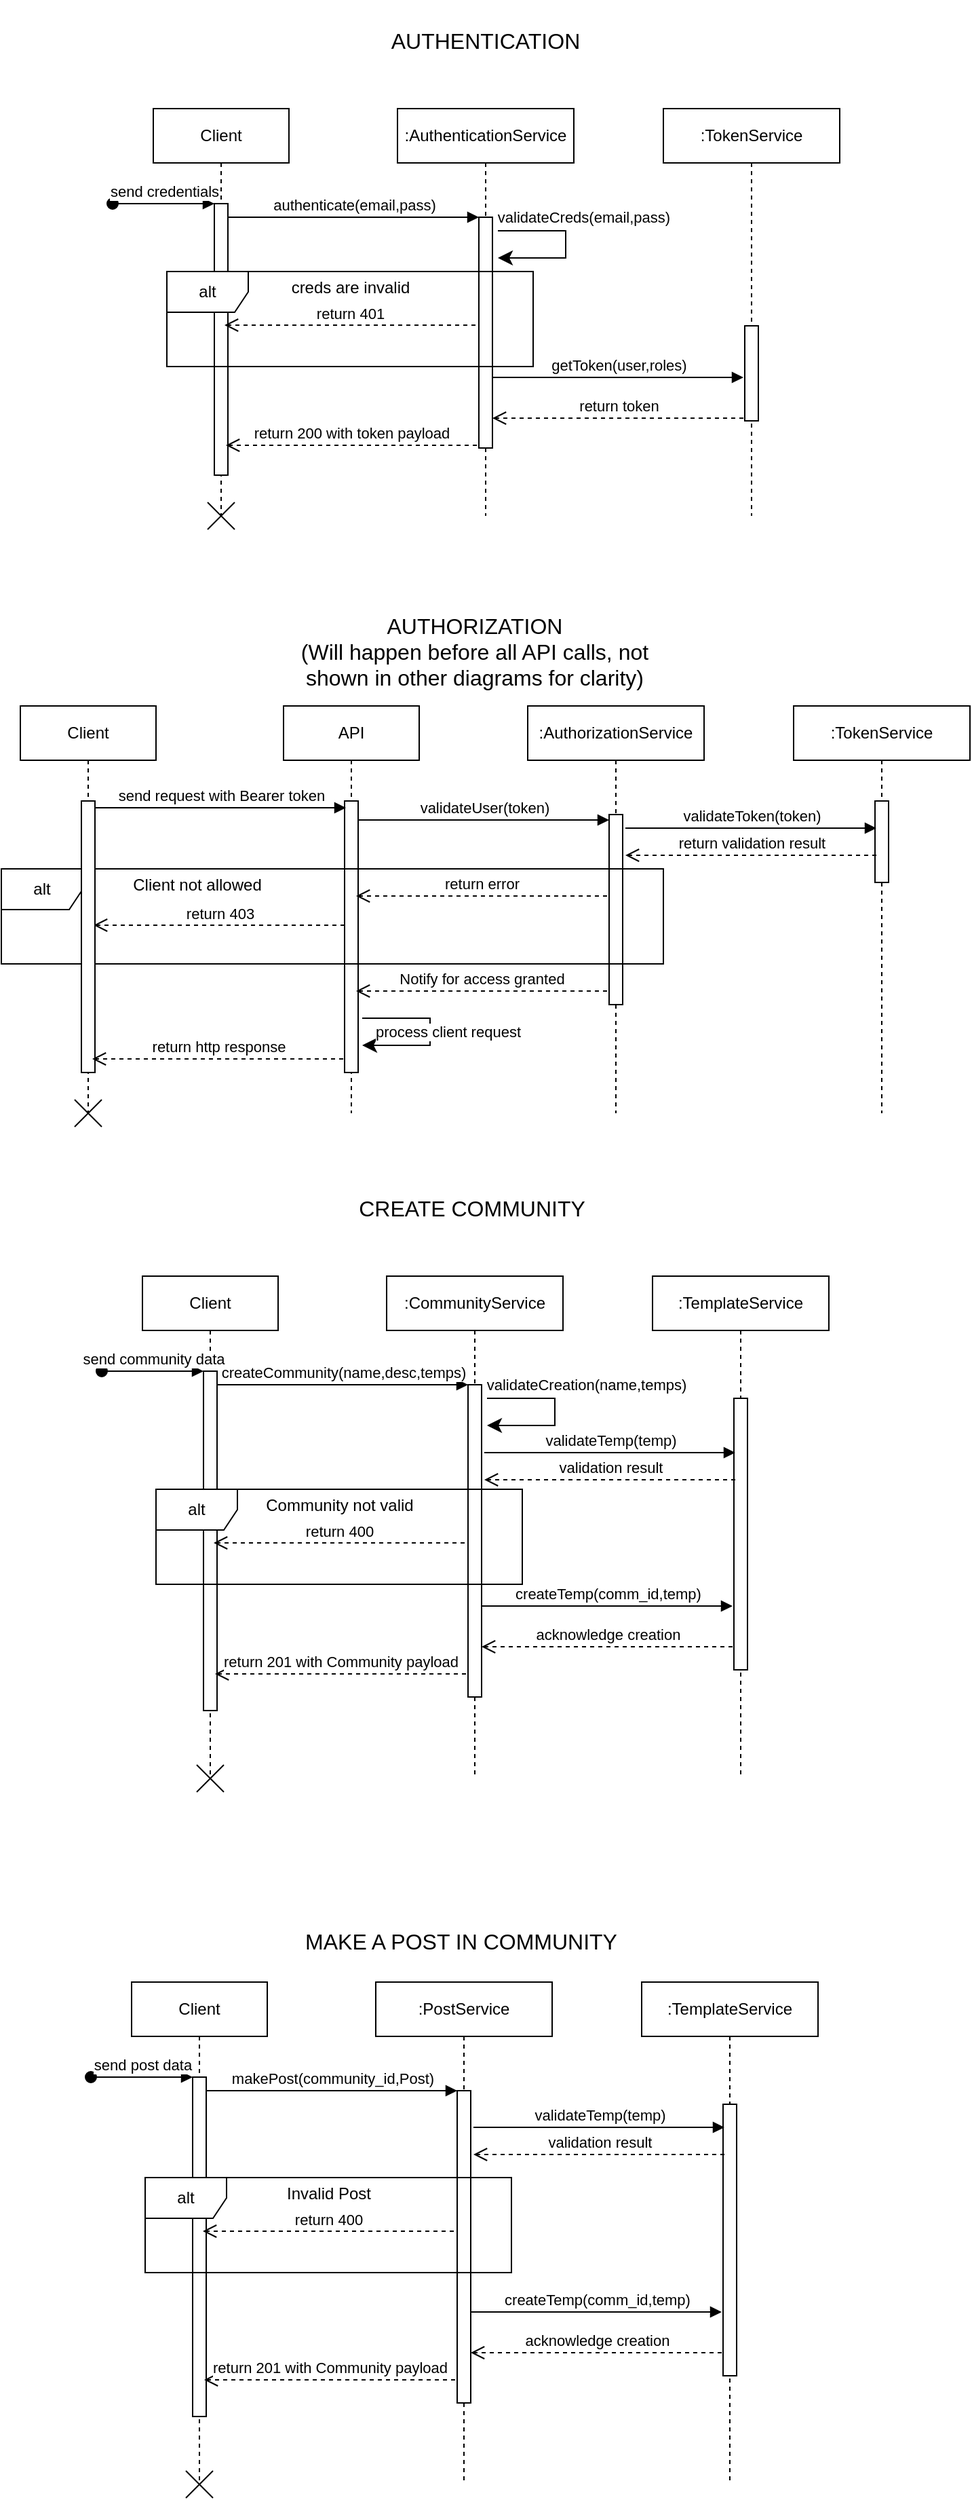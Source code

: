 <mxfile version="23.1.5" type="device">
  <diagram name="Page-1" id="2YBvvXClWsGukQMizWep">
    <mxGraphModel dx="1242" dy="796" grid="1" gridSize="10" guides="1" tooltips="1" connect="1" arrows="1" fold="1" page="0" pageScale="1" pageWidth="850" pageHeight="1100" math="0" shadow="0">
      <root>
        <mxCell id="0" />
        <mxCell id="1" parent="0" />
        <mxCell id="aM9ryv3xv72pqoxQDRHE-1" value="Client" style="shape=umlLifeline;perimeter=lifelinePerimeter;whiteSpace=wrap;html=1;container=0;dropTarget=0;collapsible=0;recursiveResize=0;outlineConnect=0;portConstraint=eastwest;newEdgeStyle={&quot;edgeStyle&quot;:&quot;elbowEdgeStyle&quot;,&quot;elbow&quot;:&quot;vertical&quot;,&quot;curved&quot;:0,&quot;rounded&quot;:0};" parent="1" vertex="1">
          <mxGeometry x="166" y="90" width="100" height="300" as="geometry" />
        </mxCell>
        <mxCell id="aM9ryv3xv72pqoxQDRHE-3" value="send credentials" style="html=1;verticalAlign=bottom;startArrow=oval;endArrow=block;startSize=8;edgeStyle=elbowEdgeStyle;elbow=vertical;curved=0;rounded=0;" parent="aM9ryv3xv72pqoxQDRHE-1" edge="1">
          <mxGeometry relative="1" as="geometry">
            <mxPoint x="-30" y="70" as="sourcePoint" />
            <mxPoint x="45" y="70" as="targetPoint" />
          </mxGeometry>
        </mxCell>
        <mxCell id="aM9ryv3xv72pqoxQDRHE-4" value="" style="html=1;points=[];perimeter=orthogonalPerimeter;outlineConnect=0;targetShapes=umlLifeline;portConstraint=eastwest;newEdgeStyle={&quot;edgeStyle&quot;:&quot;elbowEdgeStyle&quot;,&quot;elbow&quot;:&quot;vertical&quot;,&quot;curved&quot;:0,&quot;rounded&quot;:0};" parent="aM9ryv3xv72pqoxQDRHE-1" vertex="1">
          <mxGeometry x="45" y="70" width="10" height="200" as="geometry" />
        </mxCell>
        <mxCell id="aM9ryv3xv72pqoxQDRHE-5" value=":AuthenticationService" style="shape=umlLifeline;perimeter=lifelinePerimeter;whiteSpace=wrap;html=1;container=0;dropTarget=0;collapsible=0;recursiveResize=0;outlineConnect=0;portConstraint=eastwest;newEdgeStyle={&quot;edgeStyle&quot;:&quot;elbowEdgeStyle&quot;,&quot;elbow&quot;:&quot;vertical&quot;,&quot;curved&quot;:0,&quot;rounded&quot;:0};" parent="1" vertex="1">
          <mxGeometry x="346" y="90" width="130" height="300" as="geometry" />
        </mxCell>
        <mxCell id="aM9ryv3xv72pqoxQDRHE-6" value="" style="html=1;points=[];perimeter=orthogonalPerimeter;outlineConnect=0;targetShapes=umlLifeline;portConstraint=eastwest;newEdgeStyle={&quot;edgeStyle&quot;:&quot;elbowEdgeStyle&quot;,&quot;elbow&quot;:&quot;vertical&quot;,&quot;curved&quot;:0,&quot;rounded&quot;:0};" parent="aM9ryv3xv72pqoxQDRHE-5" vertex="1">
          <mxGeometry x="60" y="80" width="10" height="170" as="geometry" />
        </mxCell>
        <mxCell id="aM9ryv3xv72pqoxQDRHE-7" value="authenticate(email,pass)" style="html=1;verticalAlign=bottom;endArrow=block;edgeStyle=elbowEdgeStyle;elbow=vertical;curved=0;rounded=0;" parent="1" target="aM9ryv3xv72pqoxQDRHE-6" edge="1">
          <mxGeometry relative="1" as="geometry">
            <mxPoint x="221" y="170" as="sourcePoint" />
            <Array as="points">
              <mxPoint x="306" y="170" />
            </Array>
          </mxGeometry>
        </mxCell>
        <mxCell id="aM9ryv3xv72pqoxQDRHE-8" value="return 200 with token payload" style="html=1;verticalAlign=bottom;endArrow=open;dashed=1;endSize=8;edgeStyle=elbowEdgeStyle;elbow=vertical;curved=0;rounded=0;" parent="1" edge="1">
          <mxGeometry relative="1" as="geometry">
            <mxPoint x="219.5" y="338" as="targetPoint" />
            <Array as="points">
              <mxPoint x="314.5" y="338" />
            </Array>
            <mxPoint x="404.5" y="338" as="sourcePoint" />
          </mxGeometry>
        </mxCell>
        <mxCell id="ws0vJ-mkrt0Zws6MKuHi-1" value="AUTHENTICATION" style="text;html=1;align=center;verticalAlign=middle;whiteSpace=wrap;rounded=0;fontSize=16;" parent="1" vertex="1">
          <mxGeometry x="276" y="10" width="270" height="60" as="geometry" />
        </mxCell>
        <mxCell id="ws0vJ-mkrt0Zws6MKuHi-2" value=":TokenService" style="shape=umlLifeline;perimeter=lifelinePerimeter;whiteSpace=wrap;html=1;container=0;dropTarget=0;collapsible=0;recursiveResize=0;outlineConnect=0;portConstraint=eastwest;newEdgeStyle={&quot;edgeStyle&quot;:&quot;elbowEdgeStyle&quot;,&quot;elbow&quot;:&quot;vertical&quot;,&quot;curved&quot;:0,&quot;rounded&quot;:0};" parent="1" vertex="1">
          <mxGeometry x="542" y="90" width="130" height="300" as="geometry" />
        </mxCell>
        <mxCell id="ws0vJ-mkrt0Zws6MKuHi-3" value="" style="html=1;points=[];perimeter=orthogonalPerimeter;outlineConnect=0;targetShapes=umlLifeline;portConstraint=eastwest;newEdgeStyle={&quot;edgeStyle&quot;:&quot;elbowEdgeStyle&quot;,&quot;elbow&quot;:&quot;vertical&quot;,&quot;curved&quot;:0,&quot;rounded&quot;:0};" parent="ws0vJ-mkrt0Zws6MKuHi-2" vertex="1">
          <mxGeometry x="60" y="160" width="10" height="70" as="geometry" />
        </mxCell>
        <mxCell id="ws0vJ-mkrt0Zws6MKuHi-4" value="alt" style="shape=umlFrame;whiteSpace=wrap;html=1;pointerEvents=0;" parent="1" vertex="1">
          <mxGeometry x="176" y="210" width="270" height="70" as="geometry" />
        </mxCell>
        <mxCell id="ws0vJ-mkrt0Zws6MKuHi-5" value="creds are invalid" style="text;html=1;align=center;verticalAlign=middle;resizable=0;points=[];autosize=1;strokeColor=none;fillColor=none;" parent="1" vertex="1">
          <mxGeometry x="256" y="207" width="110" height="30" as="geometry" />
        </mxCell>
        <mxCell id="ws0vJ-mkrt0Zws6MKuHi-6" value="return 401" style="html=1;verticalAlign=bottom;endArrow=open;dashed=1;endSize=8;edgeStyle=elbowEdgeStyle;elbow=horizontal;curved=0;rounded=0;" parent="1" edge="1">
          <mxGeometry relative="1" as="geometry">
            <mxPoint x="218.5" y="249.5" as="targetPoint" />
            <Array as="points">
              <mxPoint x="313.5" y="249.5" />
            </Array>
            <mxPoint x="403.5" y="249.5" as="sourcePoint" />
          </mxGeometry>
        </mxCell>
        <mxCell id="ws0vJ-mkrt0Zws6MKuHi-7" value="getToken(user,roles)" style="html=1;verticalAlign=bottom;endArrow=block;edgeStyle=elbowEdgeStyle;elbow=vertical;curved=0;rounded=0;" parent="1" edge="1">
          <mxGeometry relative="1" as="geometry">
            <mxPoint x="416" y="288" as="sourcePoint" />
            <Array as="points">
              <mxPoint x="501" y="288" />
            </Array>
            <mxPoint x="601" y="288" as="targetPoint" />
          </mxGeometry>
        </mxCell>
        <mxCell id="ws0vJ-mkrt0Zws6MKuHi-8" value="return token" style="html=1;verticalAlign=bottom;endArrow=open;dashed=1;endSize=8;edgeStyle=elbowEdgeStyle;elbow=horizontal;curved=0;rounded=0;" parent="1" edge="1">
          <mxGeometry relative="1" as="geometry">
            <mxPoint x="416" y="318" as="targetPoint" />
            <Array as="points">
              <mxPoint x="511" y="318" />
            </Array>
            <mxPoint x="601" y="318" as="sourcePoint" />
          </mxGeometry>
        </mxCell>
        <mxCell id="ws0vJ-mkrt0Zws6MKuHi-9" value="CREATE COMMUNITY" style="text;html=1;align=center;verticalAlign=middle;whiteSpace=wrap;rounded=0;fontSize=16;" parent="1" vertex="1">
          <mxGeometry x="266" y="870" width="270" height="60" as="geometry" />
        </mxCell>
        <mxCell id="_7d6AcrbbmYD9ZGT0voy-1" value="" style="edgeStyle=segmentEdgeStyle;endArrow=classic;html=1;curved=0;rounded=0;endSize=8;startSize=8;" edge="1" parent="1">
          <mxGeometry width="50" height="50" relative="1" as="geometry">
            <mxPoint x="420" y="180" as="sourcePoint" />
            <mxPoint x="420" y="200" as="targetPoint" />
            <Array as="points">
              <mxPoint x="470" y="180" />
              <mxPoint x="470" y="200" />
            </Array>
          </mxGeometry>
        </mxCell>
        <mxCell id="_7d6AcrbbmYD9ZGT0voy-2" value="validateCreds(email,pass)" style="edgeLabel;html=1;align=center;verticalAlign=middle;resizable=0;points=[];" vertex="1" connectable="0" parent="_7d6AcrbbmYD9ZGT0voy-1">
          <mxGeometry x="-0.033" y="2" relative="1" as="geometry">
            <mxPoint x="11" y="-18" as="offset" />
          </mxGeometry>
        </mxCell>
        <mxCell id="_7d6AcrbbmYD9ZGT0voy-3" value="Client" style="shape=umlLifeline;perimeter=lifelinePerimeter;whiteSpace=wrap;html=1;container=0;dropTarget=0;collapsible=0;recursiveResize=0;outlineConnect=0;portConstraint=eastwest;newEdgeStyle={&quot;edgeStyle&quot;:&quot;elbowEdgeStyle&quot;,&quot;elbow&quot;:&quot;vertical&quot;,&quot;curved&quot;:0,&quot;rounded&quot;:0};" vertex="1" parent="1">
          <mxGeometry x="158" y="950" width="100" height="370" as="geometry" />
        </mxCell>
        <mxCell id="_7d6AcrbbmYD9ZGT0voy-4" value="send community data" style="html=1;verticalAlign=bottom;startArrow=oval;endArrow=block;startSize=8;edgeStyle=elbowEdgeStyle;elbow=vertical;curved=0;rounded=0;" edge="1" parent="_7d6AcrbbmYD9ZGT0voy-3">
          <mxGeometry relative="1" as="geometry">
            <mxPoint x="-30" y="70" as="sourcePoint" />
            <mxPoint x="45" y="70" as="targetPoint" />
          </mxGeometry>
        </mxCell>
        <mxCell id="_7d6AcrbbmYD9ZGT0voy-5" value="" style="html=1;points=[];perimeter=orthogonalPerimeter;outlineConnect=0;targetShapes=umlLifeline;portConstraint=eastwest;newEdgeStyle={&quot;edgeStyle&quot;:&quot;elbowEdgeStyle&quot;,&quot;elbow&quot;:&quot;vertical&quot;,&quot;curved&quot;:0,&quot;rounded&quot;:0};" vertex="1" parent="_7d6AcrbbmYD9ZGT0voy-3">
          <mxGeometry x="45" y="70" width="10" height="250" as="geometry" />
        </mxCell>
        <mxCell id="_7d6AcrbbmYD9ZGT0voy-6" value=":CommunityService" style="shape=umlLifeline;perimeter=lifelinePerimeter;whiteSpace=wrap;html=1;container=0;dropTarget=0;collapsible=0;recursiveResize=0;outlineConnect=0;portConstraint=eastwest;newEdgeStyle={&quot;edgeStyle&quot;:&quot;elbowEdgeStyle&quot;,&quot;elbow&quot;:&quot;vertical&quot;,&quot;curved&quot;:0,&quot;rounded&quot;:0};" vertex="1" parent="1">
          <mxGeometry x="338" y="950" width="130" height="370" as="geometry" />
        </mxCell>
        <mxCell id="_7d6AcrbbmYD9ZGT0voy-7" value="" style="html=1;points=[];perimeter=orthogonalPerimeter;outlineConnect=0;targetShapes=umlLifeline;portConstraint=eastwest;newEdgeStyle={&quot;edgeStyle&quot;:&quot;elbowEdgeStyle&quot;,&quot;elbow&quot;:&quot;vertical&quot;,&quot;curved&quot;:0,&quot;rounded&quot;:0};" vertex="1" parent="_7d6AcrbbmYD9ZGT0voy-6">
          <mxGeometry x="60" y="80" width="10" height="230" as="geometry" />
        </mxCell>
        <mxCell id="_7d6AcrbbmYD9ZGT0voy-8" value="createCommunity(name,desc,temps)" style="html=1;verticalAlign=bottom;endArrow=block;edgeStyle=elbowEdgeStyle;elbow=vertical;curved=0;rounded=0;" edge="1" parent="1" target="_7d6AcrbbmYD9ZGT0voy-7">
          <mxGeometry relative="1" as="geometry">
            <mxPoint x="213" y="1030" as="sourcePoint" />
            <Array as="points">
              <mxPoint x="298" y="1030" />
            </Array>
          </mxGeometry>
        </mxCell>
        <mxCell id="_7d6AcrbbmYD9ZGT0voy-9" value="return 201 with Community payload" style="html=1;verticalAlign=bottom;endArrow=open;dashed=1;endSize=8;edgeStyle=elbowEdgeStyle;elbow=vertical;curved=0;rounded=0;" edge="1" parent="1">
          <mxGeometry relative="1" as="geometry">
            <mxPoint x="211.5" y="1243" as="targetPoint" />
            <Array as="points">
              <mxPoint x="306.5" y="1243" />
            </Array>
            <mxPoint x="396.5" y="1243" as="sourcePoint" />
          </mxGeometry>
        </mxCell>
        <mxCell id="_7d6AcrbbmYD9ZGT0voy-10" value=":TemplateService" style="shape=umlLifeline;perimeter=lifelinePerimeter;whiteSpace=wrap;html=1;container=0;dropTarget=0;collapsible=0;recursiveResize=0;outlineConnect=0;portConstraint=eastwest;newEdgeStyle={&quot;edgeStyle&quot;:&quot;elbowEdgeStyle&quot;,&quot;elbow&quot;:&quot;vertical&quot;,&quot;curved&quot;:0,&quot;rounded&quot;:0};" vertex="1" parent="1">
          <mxGeometry x="534" y="950" width="130" height="370" as="geometry" />
        </mxCell>
        <mxCell id="_7d6AcrbbmYD9ZGT0voy-11" value="" style="html=1;points=[];perimeter=orthogonalPerimeter;outlineConnect=0;targetShapes=umlLifeline;portConstraint=eastwest;newEdgeStyle={&quot;edgeStyle&quot;:&quot;elbowEdgeStyle&quot;,&quot;elbow&quot;:&quot;vertical&quot;,&quot;curved&quot;:0,&quot;rounded&quot;:0};" vertex="1" parent="_7d6AcrbbmYD9ZGT0voy-10">
          <mxGeometry x="60" y="90" width="10" height="200" as="geometry" />
        </mxCell>
        <mxCell id="_7d6AcrbbmYD9ZGT0voy-12" value="alt" style="shape=umlFrame;whiteSpace=wrap;html=1;pointerEvents=0;" vertex="1" parent="1">
          <mxGeometry x="168" y="1107" width="270" height="70" as="geometry" />
        </mxCell>
        <mxCell id="_7d6AcrbbmYD9ZGT0voy-13" value="Community not valid" style="text;html=1;align=center;verticalAlign=middle;resizable=0;points=[];autosize=1;strokeColor=none;fillColor=none;" vertex="1" parent="1">
          <mxGeometry x="238" y="1104" width="130" height="30" as="geometry" />
        </mxCell>
        <mxCell id="_7d6AcrbbmYD9ZGT0voy-14" value="return 400" style="html=1;verticalAlign=bottom;endArrow=open;dashed=1;endSize=8;edgeStyle=elbowEdgeStyle;elbow=horizontal;curved=0;rounded=0;" edge="1" parent="1">
          <mxGeometry relative="1" as="geometry">
            <mxPoint x="210.5" y="1146.5" as="targetPoint" />
            <Array as="points">
              <mxPoint x="305.5" y="1146.5" />
            </Array>
            <mxPoint x="395.5" y="1146.5" as="sourcePoint" />
          </mxGeometry>
        </mxCell>
        <mxCell id="_7d6AcrbbmYD9ZGT0voy-15" value="createTemp(comm_id,temp)" style="html=1;verticalAlign=bottom;endArrow=block;edgeStyle=elbowEdgeStyle;elbow=vertical;curved=0;rounded=0;" edge="1" parent="1">
          <mxGeometry relative="1" as="geometry">
            <mxPoint x="408" y="1193" as="sourcePoint" />
            <Array as="points">
              <mxPoint x="493" y="1193" />
            </Array>
            <mxPoint x="593" y="1193" as="targetPoint" />
          </mxGeometry>
        </mxCell>
        <mxCell id="_7d6AcrbbmYD9ZGT0voy-16" value="acknowledge creation" style="html=1;verticalAlign=bottom;endArrow=open;dashed=1;endSize=8;edgeStyle=elbowEdgeStyle;elbow=horizontal;curved=0;rounded=0;" edge="1" parent="1">
          <mxGeometry relative="1" as="geometry">
            <mxPoint x="408" y="1223" as="targetPoint" />
            <Array as="points">
              <mxPoint x="503" y="1223" />
            </Array>
            <mxPoint x="593" y="1223" as="sourcePoint" />
          </mxGeometry>
        </mxCell>
        <mxCell id="_7d6AcrbbmYD9ZGT0voy-17" value="" style="edgeStyle=segmentEdgeStyle;endArrow=classic;html=1;curved=0;rounded=0;endSize=8;startSize=8;" edge="1" parent="1">
          <mxGeometry width="50" height="50" relative="1" as="geometry">
            <mxPoint x="412" y="1040" as="sourcePoint" />
            <mxPoint x="412" y="1060" as="targetPoint" />
            <Array as="points">
              <mxPoint x="462" y="1040" />
              <mxPoint x="462" y="1060" />
            </Array>
          </mxGeometry>
        </mxCell>
        <mxCell id="_7d6AcrbbmYD9ZGT0voy-18" value="validateCreation(name,temps)" style="edgeLabel;html=1;align=center;verticalAlign=middle;resizable=0;points=[];" vertex="1" connectable="0" parent="_7d6AcrbbmYD9ZGT0voy-17">
          <mxGeometry x="-0.033" y="2" relative="1" as="geometry">
            <mxPoint x="21" y="-18" as="offset" />
          </mxGeometry>
        </mxCell>
        <mxCell id="_7d6AcrbbmYD9ZGT0voy-19" value="validateTemp(temp)" style="html=1;verticalAlign=bottom;endArrow=block;edgeStyle=elbowEdgeStyle;elbow=vertical;curved=0;rounded=0;" edge="1" parent="1">
          <mxGeometry relative="1" as="geometry">
            <mxPoint x="410" y="1080" as="sourcePoint" />
            <Array as="points">
              <mxPoint x="495" y="1080" />
            </Array>
            <mxPoint x="595" y="1080" as="targetPoint" />
          </mxGeometry>
        </mxCell>
        <mxCell id="_7d6AcrbbmYD9ZGT0voy-20" value="validation result" style="html=1;verticalAlign=bottom;endArrow=open;dashed=1;endSize=8;edgeStyle=elbowEdgeStyle;elbow=horizontal;curved=0;rounded=0;" edge="1" parent="1">
          <mxGeometry relative="1" as="geometry">
            <mxPoint x="410" y="1100" as="targetPoint" />
            <Array as="points">
              <mxPoint x="505" y="1100" />
            </Array>
            <mxPoint x="595" y="1100" as="sourcePoint" />
          </mxGeometry>
        </mxCell>
        <mxCell id="_7d6AcrbbmYD9ZGT0voy-21" value="MAKE A POST IN COMMUNITY" style="text;html=1;align=center;verticalAlign=middle;whiteSpace=wrap;rounded=0;fontSize=16;" vertex="1" parent="1">
          <mxGeometry x="258" y="1410" width="270" height="60" as="geometry" />
        </mxCell>
        <mxCell id="_7d6AcrbbmYD9ZGT0voy-22" value="Client" style="shape=umlLifeline;perimeter=lifelinePerimeter;whiteSpace=wrap;html=1;container=0;dropTarget=0;collapsible=0;recursiveResize=0;outlineConnect=0;portConstraint=eastwest;newEdgeStyle={&quot;edgeStyle&quot;:&quot;elbowEdgeStyle&quot;,&quot;elbow&quot;:&quot;vertical&quot;,&quot;curved&quot;:0,&quot;rounded&quot;:0};" vertex="1" parent="1">
          <mxGeometry x="150" y="1470" width="100" height="370" as="geometry" />
        </mxCell>
        <mxCell id="_7d6AcrbbmYD9ZGT0voy-23" value="send post data" style="html=1;verticalAlign=bottom;startArrow=oval;endArrow=block;startSize=8;edgeStyle=elbowEdgeStyle;elbow=vertical;curved=0;rounded=0;" edge="1" parent="_7d6AcrbbmYD9ZGT0voy-22">
          <mxGeometry relative="1" as="geometry">
            <mxPoint x="-30" y="70" as="sourcePoint" />
            <mxPoint x="45" y="70" as="targetPoint" />
          </mxGeometry>
        </mxCell>
        <mxCell id="_7d6AcrbbmYD9ZGT0voy-24" value="" style="html=1;points=[];perimeter=orthogonalPerimeter;outlineConnect=0;targetShapes=umlLifeline;portConstraint=eastwest;newEdgeStyle={&quot;edgeStyle&quot;:&quot;elbowEdgeStyle&quot;,&quot;elbow&quot;:&quot;vertical&quot;,&quot;curved&quot;:0,&quot;rounded&quot;:0};" vertex="1" parent="_7d6AcrbbmYD9ZGT0voy-22">
          <mxGeometry x="45" y="70" width="10" height="250" as="geometry" />
        </mxCell>
        <mxCell id="_7d6AcrbbmYD9ZGT0voy-25" value=":PostService" style="shape=umlLifeline;perimeter=lifelinePerimeter;whiteSpace=wrap;html=1;container=0;dropTarget=0;collapsible=0;recursiveResize=0;outlineConnect=0;portConstraint=eastwest;newEdgeStyle={&quot;edgeStyle&quot;:&quot;elbowEdgeStyle&quot;,&quot;elbow&quot;:&quot;vertical&quot;,&quot;curved&quot;:0,&quot;rounded&quot;:0};" vertex="1" parent="1">
          <mxGeometry x="330" y="1470" width="130" height="370" as="geometry" />
        </mxCell>
        <mxCell id="_7d6AcrbbmYD9ZGT0voy-26" value="" style="html=1;points=[];perimeter=orthogonalPerimeter;outlineConnect=0;targetShapes=umlLifeline;portConstraint=eastwest;newEdgeStyle={&quot;edgeStyle&quot;:&quot;elbowEdgeStyle&quot;,&quot;elbow&quot;:&quot;vertical&quot;,&quot;curved&quot;:0,&quot;rounded&quot;:0};" vertex="1" parent="_7d6AcrbbmYD9ZGT0voy-25">
          <mxGeometry x="60" y="80" width="10" height="230" as="geometry" />
        </mxCell>
        <mxCell id="_7d6AcrbbmYD9ZGT0voy-27" value="makePost(community_id,Post)" style="html=1;verticalAlign=bottom;endArrow=block;edgeStyle=elbowEdgeStyle;elbow=vertical;curved=0;rounded=0;" edge="1" parent="1" target="_7d6AcrbbmYD9ZGT0voy-26">
          <mxGeometry relative="1" as="geometry">
            <mxPoint x="205" y="1550" as="sourcePoint" />
            <Array as="points">
              <mxPoint x="290" y="1550" />
            </Array>
          </mxGeometry>
        </mxCell>
        <mxCell id="_7d6AcrbbmYD9ZGT0voy-28" value="return 201 with Community payload" style="html=1;verticalAlign=bottom;endArrow=open;dashed=1;endSize=8;edgeStyle=elbowEdgeStyle;elbow=vertical;curved=0;rounded=0;" edge="1" parent="1">
          <mxGeometry relative="1" as="geometry">
            <mxPoint x="203.5" y="1763" as="targetPoint" />
            <Array as="points">
              <mxPoint x="298.5" y="1763" />
            </Array>
            <mxPoint x="388.5" y="1763" as="sourcePoint" />
          </mxGeometry>
        </mxCell>
        <mxCell id="_7d6AcrbbmYD9ZGT0voy-29" value=":TemplateService" style="shape=umlLifeline;perimeter=lifelinePerimeter;whiteSpace=wrap;html=1;container=0;dropTarget=0;collapsible=0;recursiveResize=0;outlineConnect=0;portConstraint=eastwest;newEdgeStyle={&quot;edgeStyle&quot;:&quot;elbowEdgeStyle&quot;,&quot;elbow&quot;:&quot;vertical&quot;,&quot;curved&quot;:0,&quot;rounded&quot;:0};" vertex="1" parent="1">
          <mxGeometry x="526" y="1470" width="130" height="370" as="geometry" />
        </mxCell>
        <mxCell id="_7d6AcrbbmYD9ZGT0voy-30" value="" style="html=1;points=[];perimeter=orthogonalPerimeter;outlineConnect=0;targetShapes=umlLifeline;portConstraint=eastwest;newEdgeStyle={&quot;edgeStyle&quot;:&quot;elbowEdgeStyle&quot;,&quot;elbow&quot;:&quot;vertical&quot;,&quot;curved&quot;:0,&quot;rounded&quot;:0};" vertex="1" parent="_7d6AcrbbmYD9ZGT0voy-29">
          <mxGeometry x="60" y="90" width="10" height="200" as="geometry" />
        </mxCell>
        <mxCell id="_7d6AcrbbmYD9ZGT0voy-31" value="alt" style="shape=umlFrame;whiteSpace=wrap;html=1;pointerEvents=0;" vertex="1" parent="1">
          <mxGeometry x="160" y="1614" width="270" height="70" as="geometry" />
        </mxCell>
        <mxCell id="_7d6AcrbbmYD9ZGT0voy-32" value="Invalid Post" style="text;html=1;align=center;verticalAlign=middle;resizable=0;points=[];autosize=1;strokeColor=none;fillColor=none;" vertex="1" parent="1">
          <mxGeometry x="250" y="1611" width="90" height="30" as="geometry" />
        </mxCell>
        <mxCell id="_7d6AcrbbmYD9ZGT0voy-33" value="return 400" style="html=1;verticalAlign=bottom;endArrow=open;dashed=1;endSize=8;edgeStyle=elbowEdgeStyle;elbow=horizontal;curved=0;rounded=0;" edge="1" parent="1">
          <mxGeometry relative="1" as="geometry">
            <mxPoint x="202.5" y="1653.5" as="targetPoint" />
            <Array as="points">
              <mxPoint x="297.5" y="1653.5" />
            </Array>
            <mxPoint x="387.5" y="1653.5" as="sourcePoint" />
          </mxGeometry>
        </mxCell>
        <mxCell id="_7d6AcrbbmYD9ZGT0voy-34" value="createTemp(comm_id,temp)" style="html=1;verticalAlign=bottom;endArrow=block;edgeStyle=elbowEdgeStyle;elbow=vertical;curved=0;rounded=0;" edge="1" parent="1">
          <mxGeometry relative="1" as="geometry">
            <mxPoint x="400" y="1713" as="sourcePoint" />
            <Array as="points">
              <mxPoint x="485" y="1713" />
            </Array>
            <mxPoint x="585" y="1713" as="targetPoint" />
          </mxGeometry>
        </mxCell>
        <mxCell id="_7d6AcrbbmYD9ZGT0voy-35" value="acknowledge creation" style="html=1;verticalAlign=bottom;endArrow=open;dashed=1;endSize=8;edgeStyle=elbowEdgeStyle;elbow=horizontal;curved=0;rounded=0;" edge="1" parent="1">
          <mxGeometry relative="1" as="geometry">
            <mxPoint x="400" y="1743" as="targetPoint" />
            <Array as="points">
              <mxPoint x="495" y="1743" />
            </Array>
            <mxPoint x="585" y="1743" as="sourcePoint" />
          </mxGeometry>
        </mxCell>
        <mxCell id="_7d6AcrbbmYD9ZGT0voy-38" value="validateTemp(temp)" style="html=1;verticalAlign=bottom;endArrow=block;edgeStyle=elbowEdgeStyle;elbow=vertical;curved=0;rounded=0;" edge="1" parent="1">
          <mxGeometry relative="1" as="geometry">
            <mxPoint x="402" y="1577" as="sourcePoint" />
            <Array as="points">
              <mxPoint x="487" y="1577" />
            </Array>
            <mxPoint x="587" y="1577" as="targetPoint" />
          </mxGeometry>
        </mxCell>
        <mxCell id="_7d6AcrbbmYD9ZGT0voy-39" value="validation result" style="html=1;verticalAlign=bottom;endArrow=open;dashed=1;endSize=8;edgeStyle=elbowEdgeStyle;elbow=horizontal;curved=0;rounded=0;" edge="1" parent="1">
          <mxGeometry relative="1" as="geometry">
            <mxPoint x="402" y="1597" as="targetPoint" />
            <Array as="points">
              <mxPoint x="497" y="1597" />
            </Array>
            <mxPoint x="587" y="1597" as="sourcePoint" />
          </mxGeometry>
        </mxCell>
        <mxCell id="_7d6AcrbbmYD9ZGT0voy-40" value="API" style="shape=umlLifeline;perimeter=lifelinePerimeter;whiteSpace=wrap;html=1;container=0;dropTarget=0;collapsible=0;recursiveResize=0;outlineConnect=0;portConstraint=eastwest;newEdgeStyle={&quot;edgeStyle&quot;:&quot;elbowEdgeStyle&quot;,&quot;elbow&quot;:&quot;vertical&quot;,&quot;curved&quot;:0,&quot;rounded&quot;:0};" vertex="1" parent="1">
          <mxGeometry x="262" y="530" width="100" height="300" as="geometry" />
        </mxCell>
        <mxCell id="_7d6AcrbbmYD9ZGT0voy-42" value="" style="html=1;points=[];perimeter=orthogonalPerimeter;outlineConnect=0;targetShapes=umlLifeline;portConstraint=eastwest;newEdgeStyle={&quot;edgeStyle&quot;:&quot;elbowEdgeStyle&quot;,&quot;elbow&quot;:&quot;vertical&quot;,&quot;curved&quot;:0,&quot;rounded&quot;:0};" vertex="1" parent="_7d6AcrbbmYD9ZGT0voy-40">
          <mxGeometry x="45" y="70" width="10" height="200" as="geometry" />
        </mxCell>
        <mxCell id="_7d6AcrbbmYD9ZGT0voy-43" value=":AuthorizationService" style="shape=umlLifeline;perimeter=lifelinePerimeter;whiteSpace=wrap;html=1;container=0;dropTarget=0;collapsible=0;recursiveResize=0;outlineConnect=0;portConstraint=eastwest;newEdgeStyle={&quot;edgeStyle&quot;:&quot;elbowEdgeStyle&quot;,&quot;elbow&quot;:&quot;vertical&quot;,&quot;curved&quot;:0,&quot;rounded&quot;:0};" vertex="1" parent="1">
          <mxGeometry x="442" y="530" width="130" height="300" as="geometry" />
        </mxCell>
        <mxCell id="_7d6AcrbbmYD9ZGT0voy-44" value="" style="html=1;points=[];perimeter=orthogonalPerimeter;outlineConnect=0;targetShapes=umlLifeline;portConstraint=eastwest;newEdgeStyle={&quot;edgeStyle&quot;:&quot;elbowEdgeStyle&quot;,&quot;elbow&quot;:&quot;vertical&quot;,&quot;curved&quot;:0,&quot;rounded&quot;:0};" vertex="1" parent="_7d6AcrbbmYD9ZGT0voy-43">
          <mxGeometry x="60" y="80" width="10" height="140" as="geometry" />
        </mxCell>
        <mxCell id="_7d6AcrbbmYD9ZGT0voy-45" value="validateUser(token)" style="html=1;verticalAlign=bottom;endArrow=block;edgeStyle=elbowEdgeStyle;elbow=vertical;curved=0;rounded=0;" edge="1" parent="1">
          <mxGeometry relative="1" as="geometry">
            <mxPoint x="317" y="614" as="sourcePoint" />
            <Array as="points">
              <mxPoint x="402" y="614" />
            </Array>
            <mxPoint x="502" y="614" as="targetPoint" />
          </mxGeometry>
        </mxCell>
        <mxCell id="_7d6AcrbbmYD9ZGT0voy-46" value="Notify for access granted" style="html=1;verticalAlign=bottom;endArrow=open;dashed=1;endSize=8;edgeStyle=elbowEdgeStyle;elbow=vertical;curved=0;rounded=0;" edge="1" parent="1">
          <mxGeometry relative="1" as="geometry">
            <mxPoint x="315.5" y="740" as="targetPoint" />
            <Array as="points">
              <mxPoint x="410.5" y="740" />
            </Array>
            <mxPoint x="500.5" y="740" as="sourcePoint" />
          </mxGeometry>
        </mxCell>
        <mxCell id="_7d6AcrbbmYD9ZGT0voy-47" value="AUTHORIZATION&lt;br&gt;(Will happen before all API calls, not shown in other diagrams for clarity)" style="text;html=1;align=center;verticalAlign=middle;whiteSpace=wrap;rounded=0;fontSize=16;" vertex="1" parent="1">
          <mxGeometry x="268" y="460" width="270" height="60" as="geometry" />
        </mxCell>
        <mxCell id="_7d6AcrbbmYD9ZGT0voy-48" value=":TokenService" style="shape=umlLifeline;perimeter=lifelinePerimeter;whiteSpace=wrap;html=1;container=0;dropTarget=0;collapsible=0;recursiveResize=0;outlineConnect=0;portConstraint=eastwest;newEdgeStyle={&quot;edgeStyle&quot;:&quot;elbowEdgeStyle&quot;,&quot;elbow&quot;:&quot;vertical&quot;,&quot;curved&quot;:0,&quot;rounded&quot;:0};" vertex="1" parent="1">
          <mxGeometry x="638" y="530" width="130" height="300" as="geometry" />
        </mxCell>
        <mxCell id="_7d6AcrbbmYD9ZGT0voy-49" value="" style="html=1;points=[];perimeter=orthogonalPerimeter;outlineConnect=0;targetShapes=umlLifeline;portConstraint=eastwest;newEdgeStyle={&quot;edgeStyle&quot;:&quot;elbowEdgeStyle&quot;,&quot;elbow&quot;:&quot;vertical&quot;,&quot;curved&quot;:0,&quot;rounded&quot;:0};" vertex="1" parent="_7d6AcrbbmYD9ZGT0voy-48">
          <mxGeometry x="60" y="70" width="10" height="60" as="geometry" />
        </mxCell>
        <mxCell id="_7d6AcrbbmYD9ZGT0voy-50" value="alt" style="shape=umlFrame;whiteSpace=wrap;html=1;pointerEvents=0;" vertex="1" parent="1">
          <mxGeometry x="54" y="650" width="488" height="70" as="geometry" />
        </mxCell>
        <mxCell id="_7d6AcrbbmYD9ZGT0voy-51" value="Client not allowed" style="text;html=1;align=center;verticalAlign=middle;resizable=0;points=[];autosize=1;strokeColor=none;fillColor=none;" vertex="1" parent="1">
          <mxGeometry x="138" y="647" width="120" height="30" as="geometry" />
        </mxCell>
        <mxCell id="_7d6AcrbbmYD9ZGT0voy-52" value="return 403" style="html=1;verticalAlign=bottom;endArrow=open;dashed=1;endSize=8;edgeStyle=elbowEdgeStyle;elbow=horizontal;curved=0;rounded=0;" edge="1" parent="1">
          <mxGeometry relative="1" as="geometry">
            <mxPoint x="122" y="691.5" as="targetPoint" />
            <Array as="points">
              <mxPoint x="217" y="691.5" />
            </Array>
            <mxPoint x="307" y="691.5" as="sourcePoint" />
          </mxGeometry>
        </mxCell>
        <mxCell id="_7d6AcrbbmYD9ZGT0voy-57" value="validateToken(token)" style="html=1;verticalAlign=bottom;endArrow=block;edgeStyle=elbowEdgeStyle;elbow=vertical;curved=0;rounded=0;" edge="1" parent="1">
          <mxGeometry relative="1" as="geometry">
            <mxPoint x="514" y="620" as="sourcePoint" />
            <Array as="points">
              <mxPoint x="599" y="620" />
            </Array>
            <mxPoint x="699" y="620" as="targetPoint" />
          </mxGeometry>
        </mxCell>
        <mxCell id="_7d6AcrbbmYD9ZGT0voy-58" value="return validation result" style="html=1;verticalAlign=bottom;endArrow=open;dashed=1;endSize=8;edgeStyle=elbowEdgeStyle;elbow=horizontal;curved=0;rounded=0;" edge="1" parent="1">
          <mxGeometry relative="1" as="geometry">
            <mxPoint x="514" y="640" as="targetPoint" />
            <Array as="points">
              <mxPoint x="609" y="640" />
            </Array>
            <mxPoint x="699" y="640" as="sourcePoint" />
          </mxGeometry>
        </mxCell>
        <mxCell id="_7d6AcrbbmYD9ZGT0voy-59" value="Client" style="shape=umlLifeline;perimeter=lifelinePerimeter;whiteSpace=wrap;html=1;container=0;dropTarget=0;collapsible=0;recursiveResize=0;outlineConnect=0;portConstraint=eastwest;newEdgeStyle={&quot;edgeStyle&quot;:&quot;elbowEdgeStyle&quot;,&quot;elbow&quot;:&quot;vertical&quot;,&quot;curved&quot;:0,&quot;rounded&quot;:0};" vertex="1" parent="1">
          <mxGeometry x="68" y="530" width="100" height="300" as="geometry" />
        </mxCell>
        <mxCell id="_7d6AcrbbmYD9ZGT0voy-61" value="" style="html=1;points=[];perimeter=orthogonalPerimeter;outlineConnect=0;targetShapes=umlLifeline;portConstraint=eastwest;newEdgeStyle={&quot;edgeStyle&quot;:&quot;elbowEdgeStyle&quot;,&quot;elbow&quot;:&quot;vertical&quot;,&quot;curved&quot;:0,&quot;rounded&quot;:0};" vertex="1" parent="_7d6AcrbbmYD9ZGT0voy-59">
          <mxGeometry x="45" y="70" width="10" height="200" as="geometry" />
        </mxCell>
        <mxCell id="_7d6AcrbbmYD9ZGT0voy-63" value="send request with Bearer token" style="html=1;verticalAlign=bottom;endArrow=block;edgeStyle=elbowEdgeStyle;elbow=vertical;curved=0;rounded=0;" edge="1" parent="1">
          <mxGeometry relative="1" as="geometry">
            <mxPoint x="123" y="605" as="sourcePoint" />
            <Array as="points">
              <mxPoint x="208" y="605" />
            </Array>
            <mxPoint x="308" y="605" as="targetPoint" />
          </mxGeometry>
        </mxCell>
        <mxCell id="_7d6AcrbbmYD9ZGT0voy-64" value="return error" style="html=1;verticalAlign=bottom;endArrow=open;dashed=1;endSize=8;edgeStyle=elbowEdgeStyle;elbow=horizontal;curved=0;rounded=0;" edge="1" parent="1">
          <mxGeometry relative="1" as="geometry">
            <mxPoint x="315.5" y="670" as="targetPoint" />
            <Array as="points">
              <mxPoint x="410.5" y="670" />
            </Array>
            <mxPoint x="500.5" y="670" as="sourcePoint" />
          </mxGeometry>
        </mxCell>
        <mxCell id="_7d6AcrbbmYD9ZGT0voy-65" value="" style="edgeStyle=segmentEdgeStyle;endArrow=classic;html=1;curved=0;rounded=0;endSize=8;startSize=8;" edge="1" parent="1">
          <mxGeometry width="50" height="50" relative="1" as="geometry">
            <mxPoint x="320" y="760" as="sourcePoint" />
            <mxPoint x="320" y="780" as="targetPoint" />
            <Array as="points">
              <mxPoint x="370" y="760" />
              <mxPoint x="370" y="780" />
            </Array>
          </mxGeometry>
        </mxCell>
        <mxCell id="_7d6AcrbbmYD9ZGT0voy-66" value="process client request" style="edgeLabel;html=1;align=center;verticalAlign=middle;resizable=0;points=[];" vertex="1" connectable="0" parent="_7d6AcrbbmYD9ZGT0voy-65">
          <mxGeometry x="-0.033" y="2" relative="1" as="geometry">
            <mxPoint x="11" y="2" as="offset" />
          </mxGeometry>
        </mxCell>
        <mxCell id="_7d6AcrbbmYD9ZGT0voy-67" value="return http response" style="html=1;verticalAlign=bottom;endArrow=open;dashed=1;endSize=8;edgeStyle=elbowEdgeStyle;elbow=vertical;curved=0;rounded=0;" edge="1" parent="1">
          <mxGeometry relative="1" as="geometry">
            <mxPoint x="121" y="790" as="targetPoint" />
            <Array as="points">
              <mxPoint x="216" y="790" />
            </Array>
            <mxPoint x="306" y="790" as="sourcePoint" />
          </mxGeometry>
        </mxCell>
        <mxCell id="_7d6AcrbbmYD9ZGT0voy-68" value="" style="shape=mxgraph.sysml.x;" vertex="1" parent="1">
          <mxGeometry x="206" y="380" width="20" height="20" as="geometry" />
        </mxCell>
        <mxCell id="_7d6AcrbbmYD9ZGT0voy-69" value="" style="shape=mxgraph.sysml.x;" vertex="1" parent="1">
          <mxGeometry x="108" y="820" width="20" height="20" as="geometry" />
        </mxCell>
        <mxCell id="_7d6AcrbbmYD9ZGT0voy-70" value="" style="shape=mxgraph.sysml.x;" vertex="1" parent="1">
          <mxGeometry x="198" y="1310" width="20" height="20" as="geometry" />
        </mxCell>
        <mxCell id="_7d6AcrbbmYD9ZGT0voy-71" value="" style="shape=mxgraph.sysml.x;" vertex="1" parent="1">
          <mxGeometry x="190" y="1830" width="20" height="20" as="geometry" />
        </mxCell>
      </root>
    </mxGraphModel>
  </diagram>
</mxfile>
